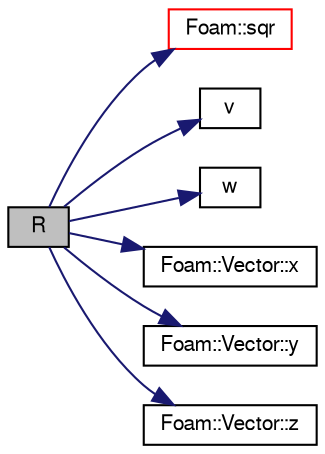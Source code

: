 digraph "R"
{
  bgcolor="transparent";
  edge [fontname="FreeSans",fontsize="10",labelfontname="FreeSans",labelfontsize="10"];
  node [fontname="FreeSans",fontsize="10",shape=record];
  rankdir="LR";
  Node130 [label="R",height=0.2,width=0.4,color="black", fillcolor="grey75", style="filled", fontcolor="black"];
  Node130 -> Node131 [color="midnightblue",fontsize="10",style="solid",fontname="FreeSans"];
  Node131 [label="Foam::sqr",height=0.2,width=0.4,color="red",URL="$a21124.html#a277dc11c581d53826ab5090b08f3b17b"];
  Node130 -> Node135 [color="midnightblue",fontsize="10",style="solid",fontname="FreeSans"];
  Node135 [label="v",height=0.2,width=0.4,color="black",URL="$a28130.html#a0b28d9569e4deded6b9ae485461d0b04",tooltip="Vector part of the quaternion ( = axis of rotation) "];
  Node130 -> Node136 [color="midnightblue",fontsize="10",style="solid",fontname="FreeSans"];
  Node136 [label="w",height=0.2,width=0.4,color="black",URL="$a28130.html#a65b3f9bfe6acd8b71cefd575fab0d05c",tooltip="Scalar part of the quaternion ( = cos(theta/2) for rotation) "];
  Node130 -> Node137 [color="midnightblue",fontsize="10",style="solid",fontname="FreeSans"];
  Node137 [label="Foam::Vector::x",height=0.2,width=0.4,color="black",URL="$a28442.html#a63327976e5a8359700064a02ae22548e"];
  Node130 -> Node138 [color="midnightblue",fontsize="10",style="solid",fontname="FreeSans"];
  Node138 [label="Foam::Vector::y",height=0.2,width=0.4,color="black",URL="$a28442.html#a1ee865f676fbac703a49c6654dd3ad74"];
  Node130 -> Node139 [color="midnightblue",fontsize="10",style="solid",fontname="FreeSans"];
  Node139 [label="Foam::Vector::z",height=0.2,width=0.4,color="black",URL="$a28442.html#a1c8320b15610de211ec70ef966581423"];
}

